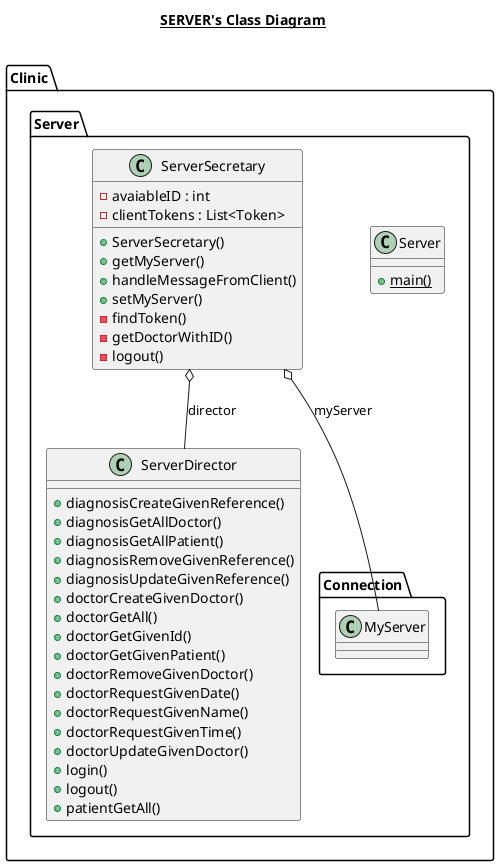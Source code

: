 @startuml

title __SERVER's Class Diagram__\n

  namespace Clinic.Server {
    class Clinic.Server.Server {
        {static} + main()
    }
  }
  

  namespace Clinic.Server {
    class Clinic.Server.ServerDirector {
        + diagnosisCreateGivenReference()
        + diagnosisGetAllDoctor()
        + diagnosisGetAllPatient()
        + diagnosisRemoveGivenReference()
        + diagnosisUpdateGivenReference()
        + doctorCreateGivenDoctor()
        + doctorGetAll()
        + doctorGetGivenId()
        + doctorGetGivenPatient()
        + doctorRemoveGivenDoctor()
        + doctorRequestGivenDate()
        + doctorRequestGivenName()
        + doctorRequestGivenTime()
        + doctorUpdateGivenDoctor()
        + login()
        + logout()
        + patientGetAll()
    }
  }
  

  namespace Clinic.Server {
    class Clinic.Server.ServerSecretary {
        - avaiableID : int
        - clientTokens : List<Token>
        + ServerSecretary()
        + getMyServer()
        + handleMessageFromClient()
        + setMyServer()
        - findToken()
        - getDoctorWithID()
        - logout()
    }
  }
  

  Clinic.Server.ServerSecretary o-- Clinic.Server.ServerDirector : director
  Clinic.Server.ServerSecretary o-- Clinic.Server.Connection.MyServer : myServer

@enduml
